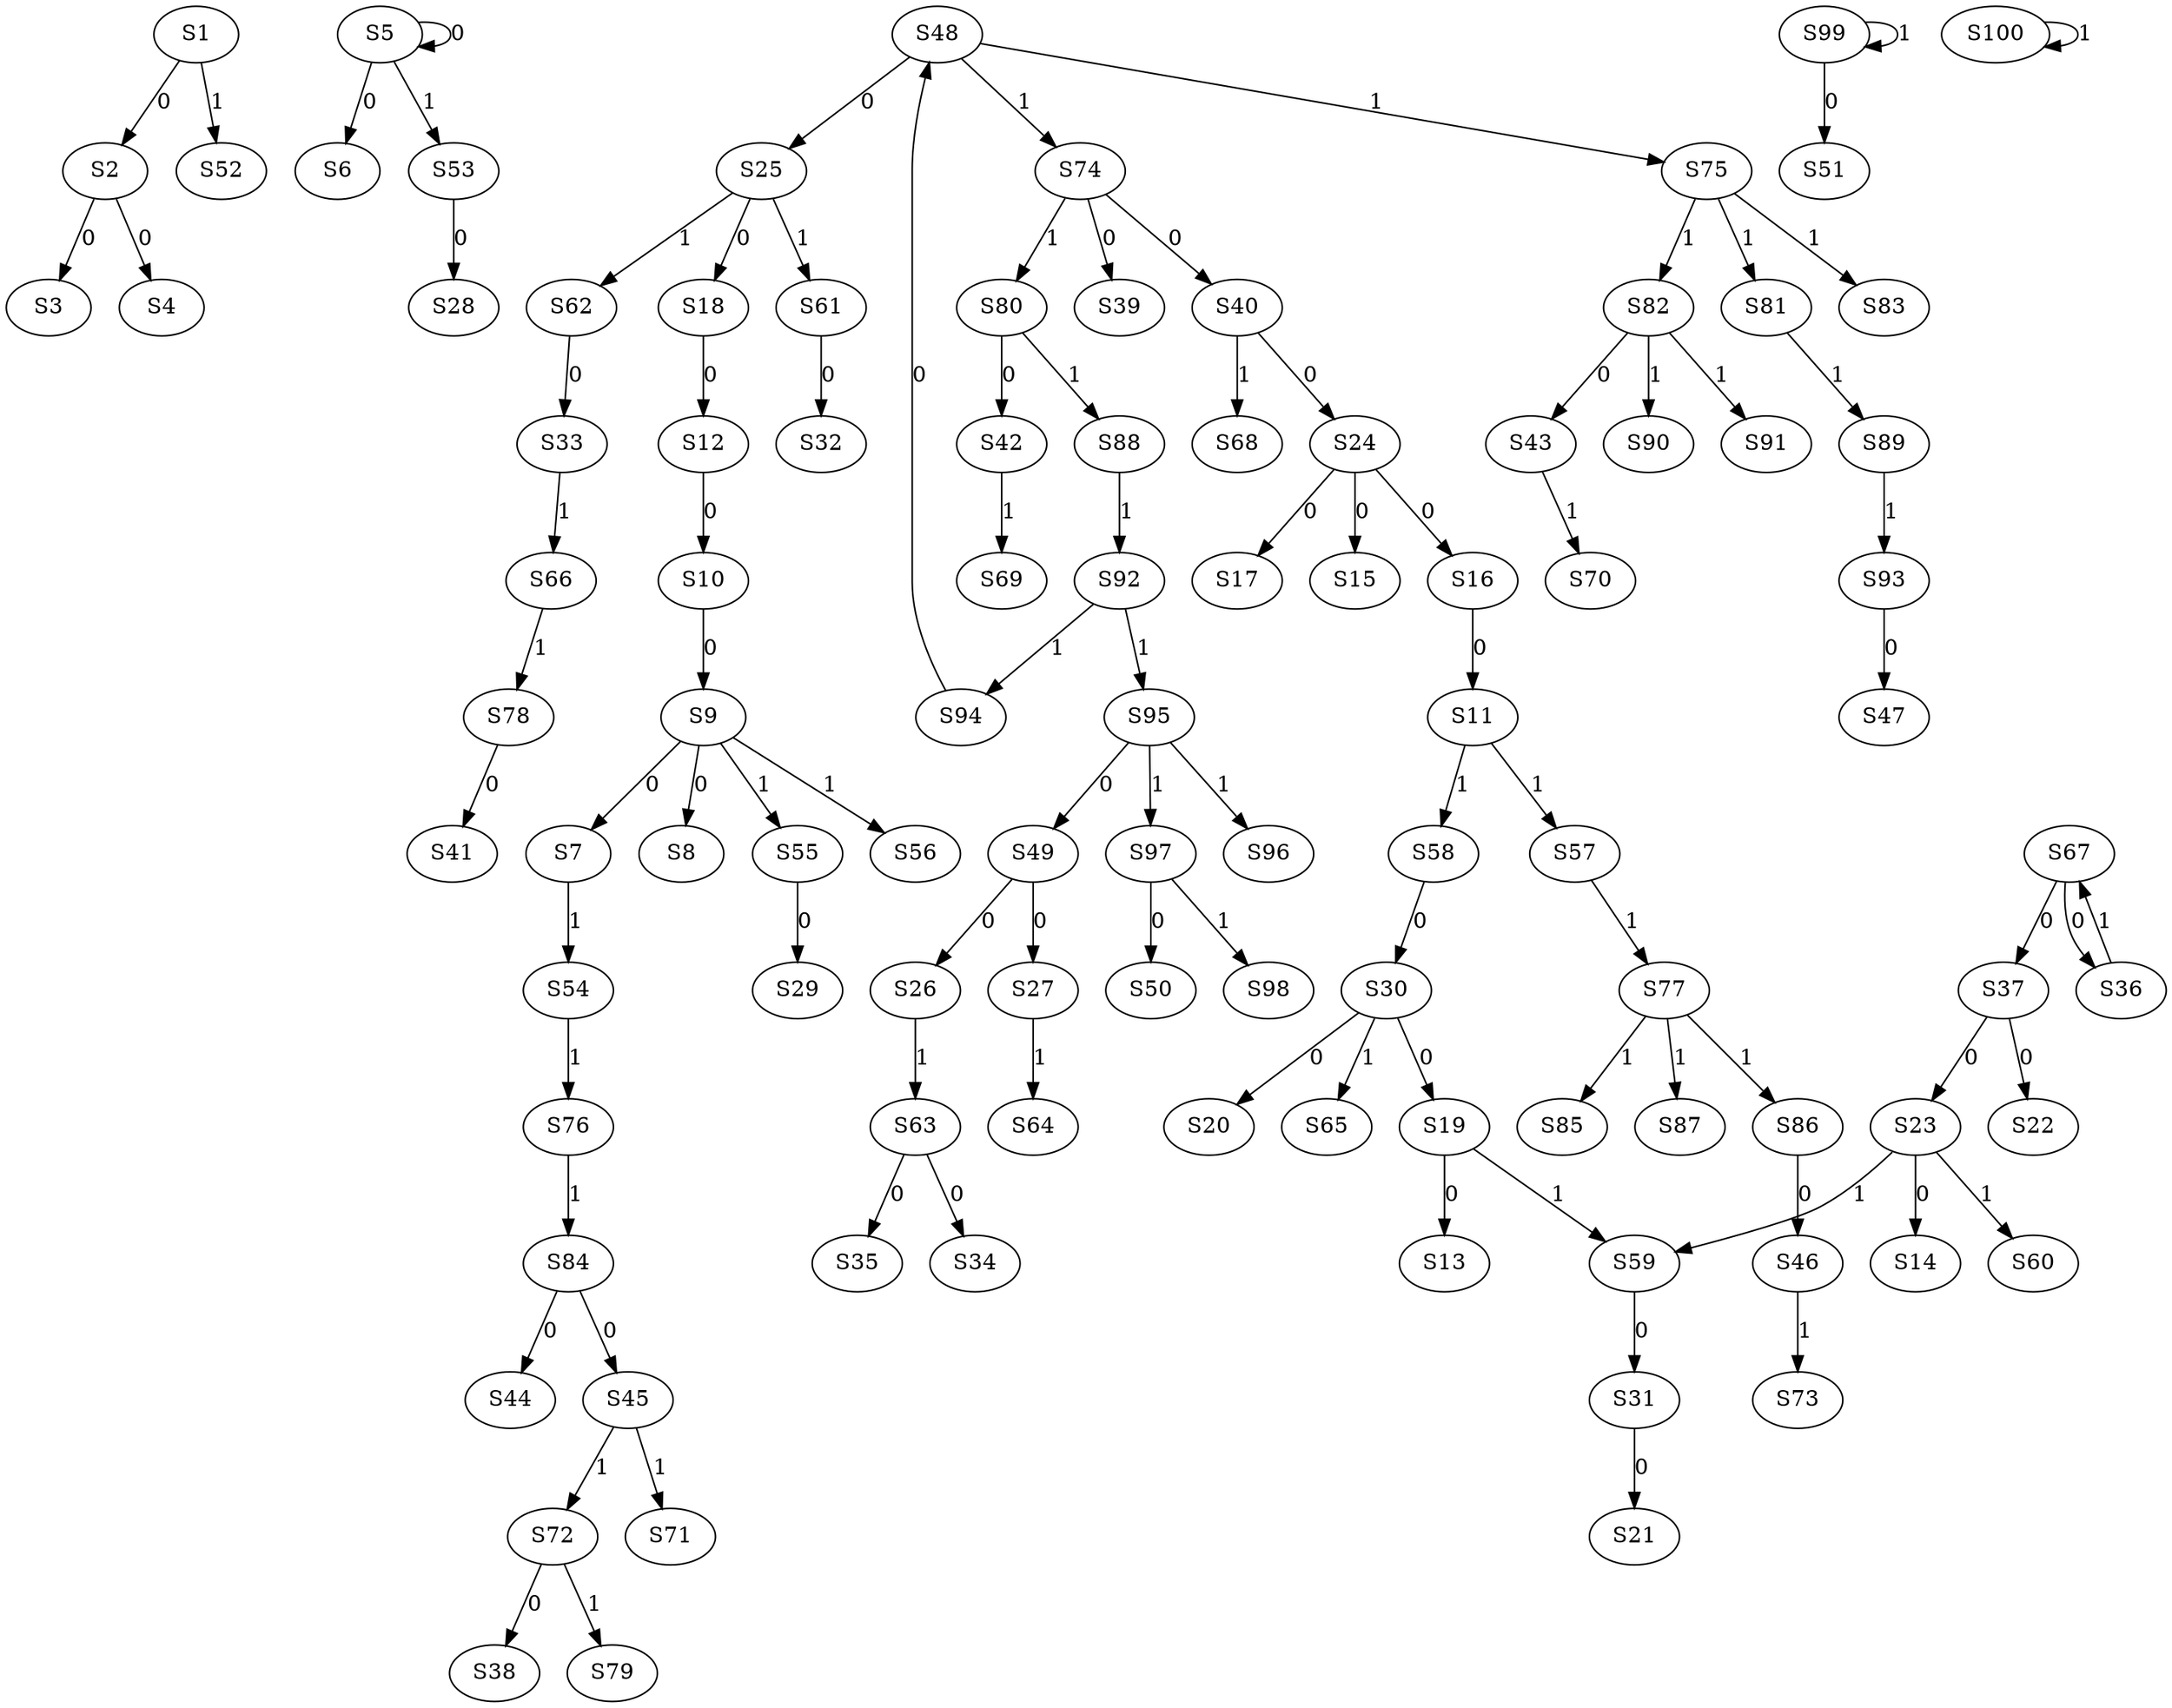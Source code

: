 strict digraph {
	S1 -> S2 [ label = 0 ];
	S2 -> S3 [ label = 0 ];
	S2 -> S4 [ label = 0 ];
	S5 -> S5 [ label = 0 ];
	S5 -> S6 [ label = 0 ];
	S9 -> S7 [ label = 0 ];
	S9 -> S8 [ label = 0 ];
	S10 -> S9 [ label = 0 ];
	S12 -> S10 [ label = 0 ];
	S16 -> S11 [ label = 0 ];
	S18 -> S12 [ label = 0 ];
	S19 -> S13 [ label = 0 ];
	S23 -> S14 [ label = 0 ];
	S24 -> S15 [ label = 0 ];
	S24 -> S16 [ label = 0 ];
	S24 -> S17 [ label = 0 ];
	S25 -> S18 [ label = 0 ];
	S30 -> S19 [ label = 0 ];
	S30 -> S20 [ label = 0 ];
	S31 -> S21 [ label = 0 ];
	S37 -> S22 [ label = 0 ];
	S37 -> S23 [ label = 0 ];
	S40 -> S24 [ label = 0 ];
	S48 -> S25 [ label = 0 ];
	S49 -> S26 [ label = 0 ];
	S49 -> S27 [ label = 0 ];
	S53 -> S28 [ label = 0 ];
	S55 -> S29 [ label = 0 ];
	S58 -> S30 [ label = 0 ];
	S59 -> S31 [ label = 0 ];
	S61 -> S32 [ label = 0 ];
	S62 -> S33 [ label = 0 ];
	S63 -> S34 [ label = 0 ];
	S63 -> S35 [ label = 0 ];
	S67 -> S36 [ label = 0 ];
	S67 -> S37 [ label = 0 ];
	S72 -> S38 [ label = 0 ];
	S74 -> S39 [ label = 0 ];
	S74 -> S40 [ label = 0 ];
	S78 -> S41 [ label = 0 ];
	S80 -> S42 [ label = 0 ];
	S82 -> S43 [ label = 0 ];
	S84 -> S44 [ label = 0 ];
	S84 -> S45 [ label = 0 ];
	S86 -> S46 [ label = 0 ];
	S93 -> S47 [ label = 0 ];
	S94 -> S48 [ label = 0 ];
	S95 -> S49 [ label = 0 ];
	S97 -> S50 [ label = 0 ];
	S99 -> S51 [ label = 0 ];
	S1 -> S52 [ label = 1 ];
	S5 -> S53 [ label = 1 ];
	S7 -> S54 [ label = 1 ];
	S9 -> S55 [ label = 1 ];
	S9 -> S56 [ label = 1 ];
	S11 -> S57 [ label = 1 ];
	S11 -> S58 [ label = 1 ];
	S19 -> S59 [ label = 1 ];
	S23 -> S60 [ label = 1 ];
	S25 -> S61 [ label = 1 ];
	S25 -> S62 [ label = 1 ];
	S26 -> S63 [ label = 1 ];
	S27 -> S64 [ label = 1 ];
	S30 -> S65 [ label = 1 ];
	S33 -> S66 [ label = 1 ];
	S36 -> S67 [ label = 1 ];
	S40 -> S68 [ label = 1 ];
	S42 -> S69 [ label = 1 ];
	S43 -> S70 [ label = 1 ];
	S45 -> S71 [ label = 1 ];
	S45 -> S72 [ label = 1 ];
	S46 -> S73 [ label = 1 ];
	S48 -> S74 [ label = 1 ];
	S48 -> S75 [ label = 1 ];
	S54 -> S76 [ label = 1 ];
	S57 -> S77 [ label = 1 ];
	S66 -> S78 [ label = 1 ];
	S72 -> S79 [ label = 1 ];
	S74 -> S80 [ label = 1 ];
	S75 -> S81 [ label = 1 ];
	S75 -> S82 [ label = 1 ];
	S75 -> S83 [ label = 1 ];
	S76 -> S84 [ label = 1 ];
	S77 -> S85 [ label = 1 ];
	S77 -> S86 [ label = 1 ];
	S77 -> S87 [ label = 1 ];
	S80 -> S88 [ label = 1 ];
	S81 -> S89 [ label = 1 ];
	S82 -> S90 [ label = 1 ];
	S82 -> S91 [ label = 1 ];
	S88 -> S92 [ label = 1 ];
	S89 -> S93 [ label = 1 ];
	S92 -> S94 [ label = 1 ];
	S92 -> S95 [ label = 1 ];
	S95 -> S96 [ label = 1 ];
	S95 -> S97 [ label = 1 ];
	S97 -> S98 [ label = 1 ];
	S99 -> S99 [ label = 1 ];
	S100 -> S100 [ label = 1 ];
	S23 -> S59 [ label = 1 ];
}